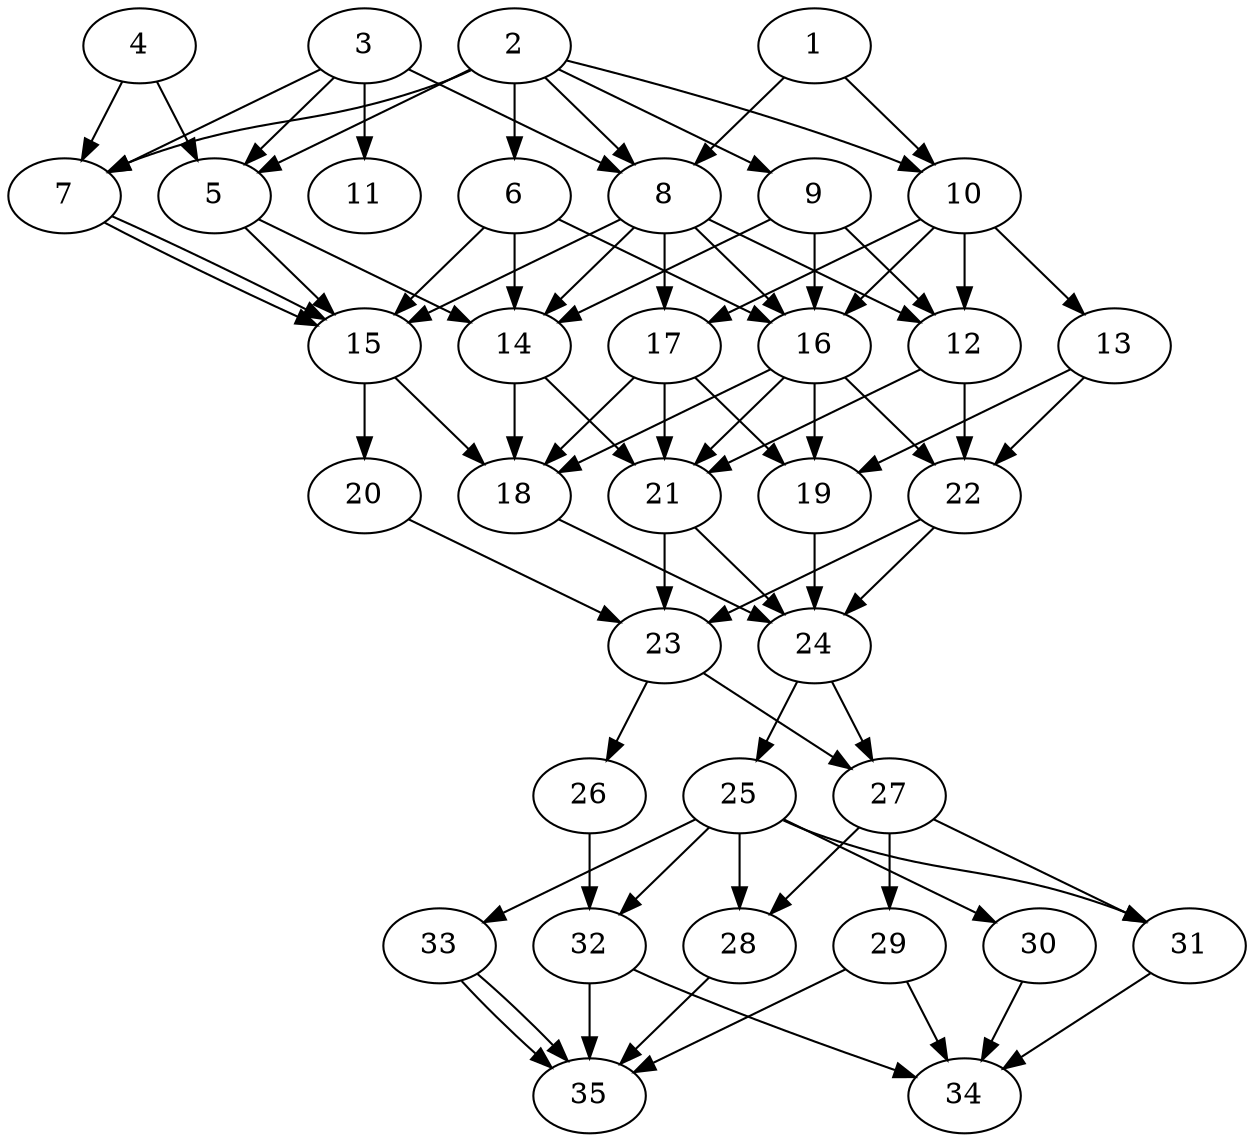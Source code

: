 // DAG automatically generated by daggen at Thu Oct  3 14:05:38 2019
// ./daggen --dot -n 35 --ccr 0.5 --fat 0.5 --regular 0.5 --density 0.7 --mindata 5242880 --maxdata 52428800 
digraph G {
  1 [size="36145152", alpha="0.12", expect_size="18072576"] 
  1 -> 8 [size ="18072576"]
  1 -> 10 [size ="18072576"]
  2 [size="62367744", alpha="0.18", expect_size="31183872"] 
  2 -> 5 [size ="31183872"]
  2 -> 6 [size ="31183872"]
  2 -> 7 [size ="31183872"]
  2 -> 8 [size ="31183872"]
  2 -> 9 [size ="31183872"]
  2 -> 10 [size ="31183872"]
  3 [size="68646912", alpha="0.00", expect_size="34323456"] 
  3 -> 5 [size ="34323456"]
  3 -> 7 [size ="34323456"]
  3 -> 8 [size ="34323456"]
  3 -> 11 [size ="34323456"]
  4 [size="46301184", alpha="0.12", expect_size="23150592"] 
  4 -> 5 [size ="23150592"]
  4 -> 7 [size ="23150592"]
  5 [size="14950400", alpha="0.14", expect_size="7475200"] 
  5 -> 14 [size ="7475200"]
  5 -> 15 [size ="7475200"]
  6 [size="34732032", alpha="0.06", expect_size="17366016"] 
  6 -> 14 [size ="17366016"]
  6 -> 15 [size ="17366016"]
  6 -> 16 [size ="17366016"]
  7 [size="38621184", alpha="0.03", expect_size="19310592"] 
  7 -> 15 [size ="19310592"]
  7 -> 15 [size ="19310592"]
  8 [size="27572224", alpha="0.09", expect_size="13786112"] 
  8 -> 12 [size ="13786112"]
  8 -> 14 [size ="13786112"]
  8 -> 15 [size ="13786112"]
  8 -> 16 [size ="13786112"]
  8 -> 17 [size ="13786112"]
  9 [size="21751808", alpha="0.01", expect_size="10875904"] 
  9 -> 12 [size ="10875904"]
  9 -> 14 [size ="10875904"]
  9 -> 16 [size ="10875904"]
  10 [size="22700032", alpha="0.17", expect_size="11350016"] 
  10 -> 12 [size ="11350016"]
  10 -> 13 [size ="11350016"]
  10 -> 16 [size ="11350016"]
  10 -> 17 [size ="11350016"]
  11 [size="102119424", alpha="0.18", expect_size="51059712"] 
  12 [size="65648640", alpha="0.06", expect_size="32824320"] 
  12 -> 21 [size ="32824320"]
  12 -> 22 [size ="32824320"]
  13 [size="57018368", alpha="0.12", expect_size="28509184"] 
  13 -> 19 [size ="28509184"]
  13 -> 22 [size ="28509184"]
  14 [size="59344896", alpha="0.04", expect_size="29672448"] 
  14 -> 18 [size ="29672448"]
  14 -> 21 [size ="29672448"]
  15 [size="22134784", alpha="0.07", expect_size="11067392"] 
  15 -> 18 [size ="11067392"]
  15 -> 20 [size ="11067392"]
  16 [size="88786944", alpha="0.18", expect_size="44393472"] 
  16 -> 18 [size ="44393472"]
  16 -> 19 [size ="44393472"]
  16 -> 21 [size ="44393472"]
  16 -> 22 [size ="44393472"]
  17 [size="24766464", alpha="0.18", expect_size="12383232"] 
  17 -> 18 [size ="12383232"]
  17 -> 19 [size ="12383232"]
  17 -> 21 [size ="12383232"]
  18 [size="38907904", alpha="0.03", expect_size="19453952"] 
  18 -> 24 [size ="19453952"]
  19 [size="83253248", alpha="0.03", expect_size="41626624"] 
  19 -> 24 [size ="41626624"]
  20 [size="87863296", alpha="0.07", expect_size="43931648"] 
  20 -> 23 [size ="43931648"]
  21 [size="75057152", alpha="0.18", expect_size="37528576"] 
  21 -> 23 [size ="37528576"]
  21 -> 24 [size ="37528576"]
  22 [size="64962560", alpha="0.19", expect_size="32481280"] 
  22 -> 23 [size ="32481280"]
  22 -> 24 [size ="32481280"]
  23 [size="94265344", alpha="0.13", expect_size="47132672"] 
  23 -> 26 [size ="47132672"]
  23 -> 27 [size ="47132672"]
  24 [size="55691264", alpha="0.14", expect_size="27845632"] 
  24 -> 25 [size ="27845632"]
  24 -> 27 [size ="27845632"]
  25 [size="73256960", alpha="0.16", expect_size="36628480"] 
  25 -> 28 [size ="36628480"]
  25 -> 30 [size ="36628480"]
  25 -> 31 [size ="36628480"]
  25 -> 32 [size ="36628480"]
  25 -> 33 [size ="36628480"]
  26 [size="12922880", alpha="0.03", expect_size="6461440"] 
  26 -> 32 [size ="6461440"]
  27 [size="96501760", alpha="0.17", expect_size="48250880"] 
  27 -> 28 [size ="48250880"]
  27 -> 29 [size ="48250880"]
  27 -> 31 [size ="48250880"]
  28 [size="89344000", alpha="0.14", expect_size="44672000"] 
  28 -> 35 [size ="44672000"]
  29 [size="11218944", alpha="0.13", expect_size="5609472"] 
  29 -> 34 [size ="5609472"]
  29 -> 35 [size ="5609472"]
  30 [size="23400448", alpha="0.15", expect_size="11700224"] 
  30 -> 34 [size ="11700224"]
  31 [size="58617856", alpha="0.16", expect_size="29308928"] 
  31 -> 34 [size ="29308928"]
  32 [size="48158720", alpha="0.09", expect_size="24079360"] 
  32 -> 34 [size ="24079360"]
  32 -> 35 [size ="24079360"]
  33 [size="43905024", alpha="0.12", expect_size="21952512"] 
  33 -> 35 [size ="21952512"]
  33 -> 35 [size ="21952512"]
  34 [size="104022016", alpha="0.05", expect_size="52011008"] 
  35 [size="75579392", alpha="0.01", expect_size="37789696"] 
}
